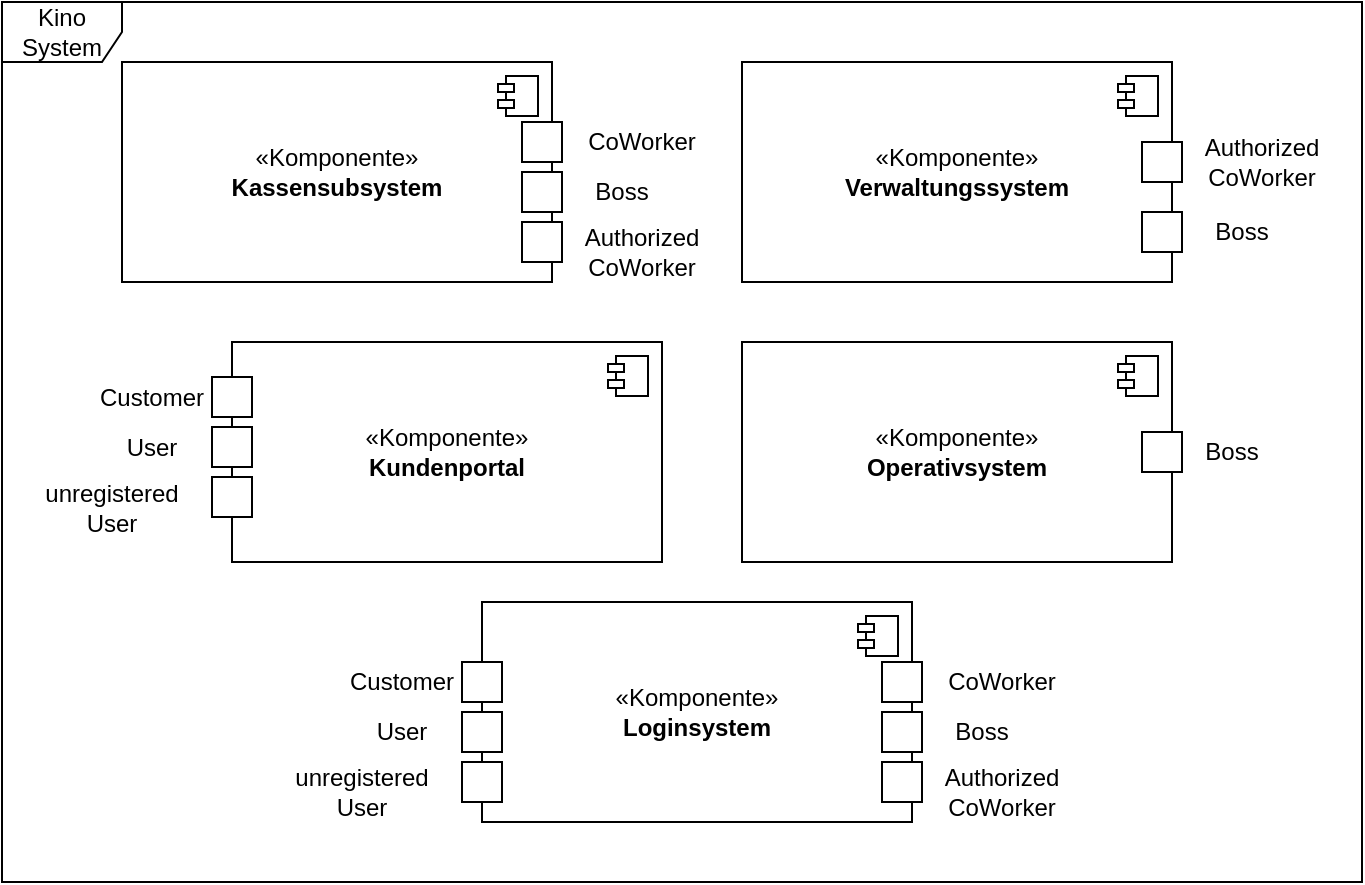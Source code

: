 <mxfile version="24.4.4" type="device">
  <diagram name="Page-1" id="58cdce13-f638-feb5-8d6f-7d28b1aa9fa0">
    <mxGraphModel dx="1434" dy="754" grid="1" gridSize="10" guides="1" tooltips="1" connect="1" arrows="1" fold="1" page="1" pageScale="1" pageWidth="1100" pageHeight="850" background="none" math="0" shadow="0">
      <root>
        <mxCell id="0" />
        <mxCell id="1" parent="0" />
        <mxCell id="spy-1TlKtiLTEOFrjTHa-1" value="Kino System" style="shape=umlFrame;whiteSpace=wrap;html=1;pointerEvents=0;" parent="1" vertex="1">
          <mxGeometry x="220" y="180" width="680" height="440" as="geometry" />
        </mxCell>
        <mxCell id="spy-1TlKtiLTEOFrjTHa-8" value="" style="group" parent="1" vertex="1" connectable="0">
          <mxGeometry x="590" y="210" width="290" height="110" as="geometry" />
        </mxCell>
        <mxCell id="spy-1TlKtiLTEOFrjTHa-2" value="«Komponente»&lt;br&gt;&lt;b&gt;Verwaltungssystem&lt;/b&gt;" style="html=1;dropTarget=0;whiteSpace=wrap;" parent="spy-1TlKtiLTEOFrjTHa-8" vertex="1">
          <mxGeometry width="215" height="110" as="geometry" />
        </mxCell>
        <mxCell id="spy-1TlKtiLTEOFrjTHa-3" value="" style="shape=module;jettyWidth=8;jettyHeight=4;" parent="spy-1TlKtiLTEOFrjTHa-2" vertex="1">
          <mxGeometry x="1" width="20" height="20" relative="1" as="geometry">
            <mxPoint x="-27" y="7" as="offset" />
          </mxGeometry>
        </mxCell>
        <mxCell id="spy-1TlKtiLTEOFrjTHa-4" value="" style="whiteSpace=wrap;html=1;aspect=fixed;" parent="spy-1TlKtiLTEOFrjTHa-8" vertex="1">
          <mxGeometry x="200" y="40" width="20" height="20" as="geometry" />
        </mxCell>
        <mxCell id="spy-1TlKtiLTEOFrjTHa-5" value="" style="whiteSpace=wrap;html=1;aspect=fixed;" parent="spy-1TlKtiLTEOFrjTHa-8" vertex="1">
          <mxGeometry x="200" y="75" width="20" height="20" as="geometry" />
        </mxCell>
        <mxCell id="spy-1TlKtiLTEOFrjTHa-6" value="&lt;div&gt;Authorized&lt;/div&gt;&lt;div&gt;CoWorker&lt;/div&gt;" style="text;html=1;align=center;verticalAlign=middle;whiteSpace=wrap;rounded=0;" parent="spy-1TlKtiLTEOFrjTHa-8" vertex="1">
          <mxGeometry x="230" y="35" width="60" height="30" as="geometry" />
        </mxCell>
        <mxCell id="spy-1TlKtiLTEOFrjTHa-7" value="Boss" style="text;html=1;align=center;verticalAlign=middle;whiteSpace=wrap;rounded=0;" parent="spy-1TlKtiLTEOFrjTHa-8" vertex="1">
          <mxGeometry x="220" y="70" width="60" height="30" as="geometry" />
        </mxCell>
        <mxCell id="cDygoE3Ch2edbj10DY95-1" value="" style="group" parent="1" vertex="1" connectable="0">
          <mxGeometry x="590" y="350" width="290" height="110" as="geometry" />
        </mxCell>
        <mxCell id="cDygoE3Ch2edbj10DY95-2" value="«Komponente»&lt;br&gt;&lt;b&gt;Operativsystem&lt;/b&gt;" style="html=1;dropTarget=0;whiteSpace=wrap;" parent="cDygoE3Ch2edbj10DY95-1" vertex="1">
          <mxGeometry width="215" height="110" as="geometry" />
        </mxCell>
        <mxCell id="cDygoE3Ch2edbj10DY95-3" value="" style="shape=module;jettyWidth=8;jettyHeight=4;" parent="cDygoE3Ch2edbj10DY95-2" vertex="1">
          <mxGeometry x="1" width="20" height="20" relative="1" as="geometry">
            <mxPoint x="-27" y="7" as="offset" />
          </mxGeometry>
        </mxCell>
        <mxCell id="cDygoE3Ch2edbj10DY95-5" value="" style="whiteSpace=wrap;html=1;aspect=fixed;" parent="cDygoE3Ch2edbj10DY95-1" vertex="1">
          <mxGeometry x="200" y="45" width="20" height="20" as="geometry" />
        </mxCell>
        <mxCell id="cDygoE3Ch2edbj10DY95-7" value="Boss" style="text;html=1;align=center;verticalAlign=middle;whiteSpace=wrap;rounded=0;" parent="cDygoE3Ch2edbj10DY95-1" vertex="1">
          <mxGeometry x="215" y="40" width="60" height="30" as="geometry" />
        </mxCell>
        <mxCell id="cDygoE3Ch2edbj10DY95-67" value="" style="group" parent="1" vertex="1" connectable="0">
          <mxGeometry x="370" y="480" width="380" height="110" as="geometry" />
        </mxCell>
        <mxCell id="cDygoE3Ch2edbj10DY95-12" value="«Komponente»&lt;br&gt;&lt;b&gt;Loginsystem&lt;/b&gt;" style="html=1;dropTarget=0;whiteSpace=wrap;" parent="cDygoE3Ch2edbj10DY95-67" vertex="1">
          <mxGeometry x="90" width="215" height="110" as="geometry" />
        </mxCell>
        <mxCell id="cDygoE3Ch2edbj10DY95-13" value="" style="shape=module;jettyWidth=8;jettyHeight=4;" parent="cDygoE3Ch2edbj10DY95-12" vertex="1">
          <mxGeometry x="1" width="20" height="20" relative="1" as="geometry">
            <mxPoint x="-27" y="7" as="offset" />
          </mxGeometry>
        </mxCell>
        <mxCell id="cDygoE3Ch2edbj10DY95-14" value="" style="whiteSpace=wrap;html=1;aspect=fixed;" parent="cDygoE3Ch2edbj10DY95-67" vertex="1">
          <mxGeometry x="290" y="55" width="20" height="20" as="geometry" />
        </mxCell>
        <mxCell id="cDygoE3Ch2edbj10DY95-15" value="" style="whiteSpace=wrap;html=1;aspect=fixed;" parent="cDygoE3Ch2edbj10DY95-67" vertex="1">
          <mxGeometry x="290" y="80" width="20" height="20" as="geometry" />
        </mxCell>
        <mxCell id="cDygoE3Ch2edbj10DY95-16" value="&lt;div&gt;Authorized&lt;/div&gt;&lt;div&gt;CoWorker&lt;/div&gt;" style="text;html=1;align=center;verticalAlign=middle;whiteSpace=wrap;rounded=0;" parent="cDygoE3Ch2edbj10DY95-67" vertex="1">
          <mxGeometry x="320" y="80" width="60" height="30" as="geometry" />
        </mxCell>
        <mxCell id="cDygoE3Ch2edbj10DY95-17" value="Boss" style="text;html=1;align=center;verticalAlign=middle;whiteSpace=wrap;rounded=0;" parent="cDygoE3Ch2edbj10DY95-67" vertex="1">
          <mxGeometry x="310" y="50" width="60" height="30" as="geometry" />
        </mxCell>
        <mxCell id="cDygoE3Ch2edbj10DY95-18" value="" style="whiteSpace=wrap;html=1;aspect=fixed;" parent="cDygoE3Ch2edbj10DY95-67" vertex="1">
          <mxGeometry x="290" y="30" width="20" height="20" as="geometry" />
        </mxCell>
        <mxCell id="cDygoE3Ch2edbj10DY95-19" value="CoWorker" style="text;html=1;align=center;verticalAlign=middle;whiteSpace=wrap;rounded=0;" parent="cDygoE3Ch2edbj10DY95-67" vertex="1">
          <mxGeometry x="320" y="25" width="60" height="30" as="geometry" />
        </mxCell>
        <mxCell id="cDygoE3Ch2edbj10DY95-51" value="" style="whiteSpace=wrap;html=1;aspect=fixed;" parent="cDygoE3Ch2edbj10DY95-67" vertex="1">
          <mxGeometry x="80" y="30" width="20" height="20" as="geometry" />
        </mxCell>
        <mxCell id="cDygoE3Ch2edbj10DY95-52" value="" style="whiteSpace=wrap;html=1;aspect=fixed;" parent="cDygoE3Ch2edbj10DY95-67" vertex="1">
          <mxGeometry x="80" y="55" width="20" height="20" as="geometry" />
        </mxCell>
        <mxCell id="cDygoE3Ch2edbj10DY95-53" value="" style="whiteSpace=wrap;html=1;aspect=fixed;" parent="cDygoE3Ch2edbj10DY95-67" vertex="1">
          <mxGeometry x="80" y="80" width="20" height="20" as="geometry" />
        </mxCell>
        <mxCell id="cDygoE3Ch2edbj10DY95-54" value="Customer" style="text;html=1;align=center;verticalAlign=middle;whiteSpace=wrap;rounded=0;" parent="cDygoE3Ch2edbj10DY95-67" vertex="1">
          <mxGeometry x="20" y="25" width="60" height="30" as="geometry" />
        </mxCell>
        <mxCell id="cDygoE3Ch2edbj10DY95-55" value="User" style="text;html=1;align=center;verticalAlign=middle;whiteSpace=wrap;rounded=0;" parent="cDygoE3Ch2edbj10DY95-67" vertex="1">
          <mxGeometry x="20" y="50" width="60" height="30" as="geometry" />
        </mxCell>
        <mxCell id="cDygoE3Ch2edbj10DY95-57" value="&lt;div&gt;unregistered&lt;/div&gt;User" style="text;html=1;align=center;verticalAlign=middle;whiteSpace=wrap;rounded=0;" parent="cDygoE3Ch2edbj10DY95-67" vertex="1">
          <mxGeometry y="80" width="60" height="30" as="geometry" />
        </mxCell>
        <mxCell id="cDygoE3Ch2edbj10DY95-109" value="" style="group" parent="1" vertex="1" connectable="0">
          <mxGeometry x="245" y="350" width="305" height="110" as="geometry" />
        </mxCell>
        <mxCell id="cDygoE3Ch2edbj10DY95-90" value="«Komponente»&lt;br&gt;&lt;b&gt;Kundenportal&lt;/b&gt;" style="html=1;dropTarget=0;whiteSpace=wrap;" parent="cDygoE3Ch2edbj10DY95-109" vertex="1">
          <mxGeometry x="90" width="215" height="110" as="geometry" />
        </mxCell>
        <mxCell id="cDygoE3Ch2edbj10DY95-91" value="" style="shape=module;jettyWidth=8;jettyHeight=4;" parent="cDygoE3Ch2edbj10DY95-90" vertex="1">
          <mxGeometry x="1" width="20" height="20" relative="1" as="geometry">
            <mxPoint x="-27" y="7" as="offset" />
          </mxGeometry>
        </mxCell>
        <mxCell id="cDygoE3Ch2edbj10DY95-102" value="" style="whiteSpace=wrap;html=1;aspect=fixed;" parent="cDygoE3Ch2edbj10DY95-109" vertex="1">
          <mxGeometry x="80" y="17.5" width="20" height="20" as="geometry" />
        </mxCell>
        <mxCell id="cDygoE3Ch2edbj10DY95-103" value="" style="whiteSpace=wrap;html=1;aspect=fixed;" parent="cDygoE3Ch2edbj10DY95-109" vertex="1">
          <mxGeometry x="80" y="42.5" width="20" height="20" as="geometry" />
        </mxCell>
        <mxCell id="cDygoE3Ch2edbj10DY95-104" value="" style="whiteSpace=wrap;html=1;aspect=fixed;" parent="cDygoE3Ch2edbj10DY95-109" vertex="1">
          <mxGeometry x="80" y="67.5" width="20" height="20" as="geometry" />
        </mxCell>
        <mxCell id="cDygoE3Ch2edbj10DY95-105" value="Customer" style="text;html=1;align=center;verticalAlign=middle;whiteSpace=wrap;rounded=0;" parent="cDygoE3Ch2edbj10DY95-109" vertex="1">
          <mxGeometry x="20" y="12.5" width="60" height="30" as="geometry" />
        </mxCell>
        <mxCell id="cDygoE3Ch2edbj10DY95-106" value="User" style="text;html=1;align=center;verticalAlign=middle;whiteSpace=wrap;rounded=0;" parent="cDygoE3Ch2edbj10DY95-109" vertex="1">
          <mxGeometry x="20" y="37.5" width="60" height="30" as="geometry" />
        </mxCell>
        <mxCell id="cDygoE3Ch2edbj10DY95-107" value="&lt;div&gt;unregistered&lt;/div&gt;&lt;div&gt;User&lt;br&gt;&lt;/div&gt;" style="text;html=1;align=center;verticalAlign=middle;whiteSpace=wrap;rounded=0;" parent="cDygoE3Ch2edbj10DY95-109" vertex="1">
          <mxGeometry y="67.5" width="60" height="30" as="geometry" />
        </mxCell>
        <mxCell id="cDygoE3Ch2edbj10DY95-125" value="" style="group" parent="1" vertex="1" connectable="0">
          <mxGeometry x="280" y="210" width="290" height="110" as="geometry" />
        </mxCell>
        <mxCell id="cDygoE3Ch2edbj10DY95-111" value="«Komponente»&lt;br&gt;&lt;b&gt;Kassensubsystem&lt;/b&gt;" style="html=1;dropTarget=0;whiteSpace=wrap;" parent="cDygoE3Ch2edbj10DY95-125" vertex="1">
          <mxGeometry width="215" height="110" as="geometry" />
        </mxCell>
        <mxCell id="cDygoE3Ch2edbj10DY95-112" value="" style="shape=module;jettyWidth=8;jettyHeight=4;" parent="cDygoE3Ch2edbj10DY95-111" vertex="1">
          <mxGeometry x="1" width="20" height="20" relative="1" as="geometry">
            <mxPoint x="-27" y="7" as="offset" />
          </mxGeometry>
        </mxCell>
        <mxCell id="cDygoE3Ch2edbj10DY95-119" value="" style="whiteSpace=wrap;html=1;aspect=fixed;" parent="cDygoE3Ch2edbj10DY95-125" vertex="1">
          <mxGeometry x="200" y="55" width="20" height="20" as="geometry" />
        </mxCell>
        <mxCell id="cDygoE3Ch2edbj10DY95-120" value="" style="whiteSpace=wrap;html=1;aspect=fixed;" parent="cDygoE3Ch2edbj10DY95-125" vertex="1">
          <mxGeometry x="200" y="80" width="20" height="20" as="geometry" />
        </mxCell>
        <mxCell id="cDygoE3Ch2edbj10DY95-121" value="&lt;div&gt;Authorized&lt;/div&gt;&lt;div&gt;CoWorker&lt;/div&gt;" style="text;html=1;align=center;verticalAlign=middle;whiteSpace=wrap;rounded=0;" parent="cDygoE3Ch2edbj10DY95-125" vertex="1">
          <mxGeometry x="230" y="80" width="60" height="30" as="geometry" />
        </mxCell>
        <mxCell id="cDygoE3Ch2edbj10DY95-122" value="Boss" style="text;html=1;align=center;verticalAlign=middle;whiteSpace=wrap;rounded=0;" parent="cDygoE3Ch2edbj10DY95-125" vertex="1">
          <mxGeometry x="220" y="50" width="60" height="30" as="geometry" />
        </mxCell>
        <mxCell id="cDygoE3Ch2edbj10DY95-123" value="" style="whiteSpace=wrap;html=1;aspect=fixed;" parent="cDygoE3Ch2edbj10DY95-125" vertex="1">
          <mxGeometry x="200" y="30" width="20" height="20" as="geometry" />
        </mxCell>
        <mxCell id="cDygoE3Ch2edbj10DY95-124" value="CoWorker" style="text;html=1;align=center;verticalAlign=middle;whiteSpace=wrap;rounded=0;" parent="cDygoE3Ch2edbj10DY95-125" vertex="1">
          <mxGeometry x="230" y="25" width="60" height="30" as="geometry" />
        </mxCell>
      </root>
    </mxGraphModel>
  </diagram>
</mxfile>

